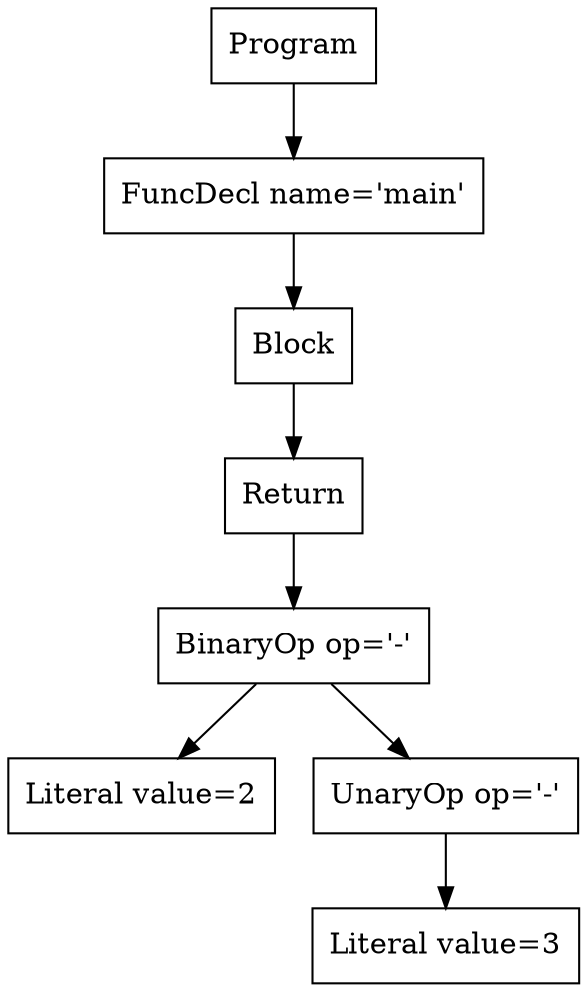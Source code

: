 digraph AST {
5 [shape=box, label="Literal value=2"];
7 [shape=box, label="Literal value=3"];
6 [shape=box, label="UnaryOp op='-'"];
6 -> 7;
4 [shape=box, label="BinaryOp op='-'"];
4 -> 5;
4 -> 6;
3 [shape=box, label="Return"];
3 -> 4;
2 [shape=box, label="Block"];
2 -> 3;
1 [shape=box, label="FuncDecl name='main'"];
1 -> 2;
0 [shape=box, label="Program"];
0 -> 1;
}
